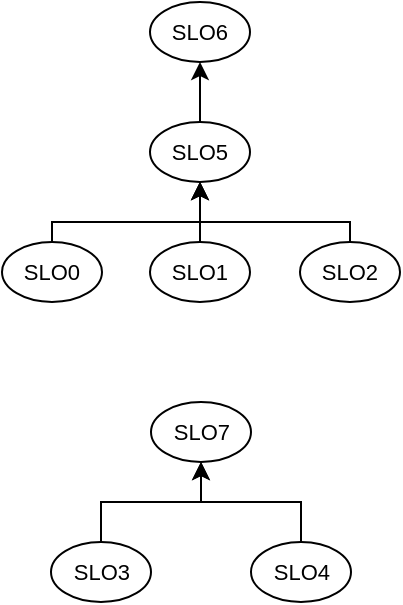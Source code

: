 <mxfile version="20.0.2" type="device"><diagram id="r6qfFF_rCrhe6PNzghib" name="Page-1"><mxGraphModel dx="1778" dy="993" grid="1" gridSize="10" guides="1" tooltips="1" connect="1" arrows="1" fold="1" page="1" pageScale="1" pageWidth="827" pageHeight="1169" math="0" shadow="0"><root><mxCell id="0"/><mxCell id="1" parent="0"/><mxCell id="54xX9J-gALCuXyJ5c4_C-14" value="SLO0" style="ellipse;whiteSpace=wrap;html=1;fontSize=11;" parent="1" vertex="1"><mxGeometry x="260" y="190" width="50" height="30" as="geometry"/></mxCell><mxCell id="luXKjT_L4TFbyJABK1Nl-8" style="edgeStyle=orthogonalEdgeStyle;rounded=0;orthogonalLoop=1;jettySize=auto;html=1;entryX=0.5;entryY=1;entryDx=0;entryDy=0;" edge="1" parent="1" source="54xX9J-gALCuXyJ5c4_C-17" target="luXKjT_L4TFbyJABK1Nl-3"><mxGeometry relative="1" as="geometry"/></mxCell><mxCell id="54xX9J-gALCuXyJ5c4_C-17" value="SLO1" style="ellipse;whiteSpace=wrap;html=1;fontSize=11;" parent="1" vertex="1"><mxGeometry x="334" y="190" width="50" height="30" as="geometry"/></mxCell><mxCell id="luXKjT_L4TFbyJABK1Nl-7" style="edgeStyle=orthogonalEdgeStyle;rounded=0;orthogonalLoop=1;jettySize=auto;html=1;entryX=0.5;entryY=1;entryDx=0;entryDy=0;" edge="1" parent="1" source="PYkNTqshzw_HpZ98H88J-2" target="luXKjT_L4TFbyJABK1Nl-3"><mxGeometry relative="1" as="geometry"><Array as="points"><mxPoint x="434" y="180"/><mxPoint x="359" y="180"/></Array></mxGeometry></mxCell><mxCell id="PYkNTqshzw_HpZ98H88J-2" value="SLO2" style="ellipse;whiteSpace=wrap;html=1;fontSize=11;" parent="1" vertex="1"><mxGeometry x="409" y="190" width="50" height="30" as="geometry"/></mxCell><mxCell id="luXKjT_L4TFbyJABK1Nl-10" style="edgeStyle=orthogonalEdgeStyle;rounded=0;orthogonalLoop=1;jettySize=auto;html=1;entryX=0.5;entryY=1;entryDx=0;entryDy=0;" edge="1" parent="1" source="luXKjT_L4TFbyJABK1Nl-1" target="luXKjT_L4TFbyJABK1Nl-5"><mxGeometry relative="1" as="geometry"/></mxCell><mxCell id="luXKjT_L4TFbyJABK1Nl-1" value="SLO3" style="ellipse;whiteSpace=wrap;html=1;fontSize=11;" vertex="1" parent="1"><mxGeometry x="284.5" y="340" width="50" height="30" as="geometry"/></mxCell><mxCell id="luXKjT_L4TFbyJABK1Nl-11" style="edgeStyle=orthogonalEdgeStyle;rounded=0;orthogonalLoop=1;jettySize=auto;html=1;entryX=0.5;entryY=1;entryDx=0;entryDy=0;" edge="1" parent="1" source="luXKjT_L4TFbyJABK1Nl-2" target="luXKjT_L4TFbyJABK1Nl-5"><mxGeometry relative="1" as="geometry"/></mxCell><mxCell id="luXKjT_L4TFbyJABK1Nl-2" value="SLO4" style="ellipse;whiteSpace=wrap;html=1;fontSize=11;" vertex="1" parent="1"><mxGeometry x="384.5" y="340" width="50" height="30" as="geometry"/></mxCell><mxCell id="luXKjT_L4TFbyJABK1Nl-9" style="edgeStyle=orthogonalEdgeStyle;rounded=0;orthogonalLoop=1;jettySize=auto;html=1;entryX=0.5;entryY=1;entryDx=0;entryDy=0;" edge="1" parent="1" source="luXKjT_L4TFbyJABK1Nl-3" target="luXKjT_L4TFbyJABK1Nl-4"><mxGeometry relative="1" as="geometry"/></mxCell><mxCell id="luXKjT_L4TFbyJABK1Nl-3" value="SLO5" style="ellipse;whiteSpace=wrap;html=1;fontSize=11;" vertex="1" parent="1"><mxGeometry x="334" y="130" width="50" height="30" as="geometry"/></mxCell><mxCell id="luXKjT_L4TFbyJABK1Nl-4" value="SLO6" style="ellipse;whiteSpace=wrap;html=1;fontSize=11;" vertex="1" parent="1"><mxGeometry x="334" y="70" width="50" height="30" as="geometry"/></mxCell><mxCell id="luXKjT_L4TFbyJABK1Nl-5" value="SLO7" style="ellipse;whiteSpace=wrap;html=1;fontSize=11;" vertex="1" parent="1"><mxGeometry x="334.5" y="270" width="50" height="30" as="geometry"/></mxCell><mxCell id="luXKjT_L4TFbyJABK1Nl-6" value="" style="endArrow=classic;html=1;rounded=0;exitX=0.5;exitY=0;exitDx=0;exitDy=0;entryX=0.5;entryY=1;entryDx=0;entryDy=0;" edge="1" parent="1" source="54xX9J-gALCuXyJ5c4_C-14" target="luXKjT_L4TFbyJABK1Nl-3"><mxGeometry width="50" height="50" relative="1" as="geometry"><mxPoint x="350" y="260" as="sourcePoint"/><mxPoint x="400" y="210" as="targetPoint"/><Array as="points"><mxPoint x="285" y="180"/><mxPoint x="359" y="180"/></Array></mxGeometry></mxCell></root></mxGraphModel></diagram></mxfile>